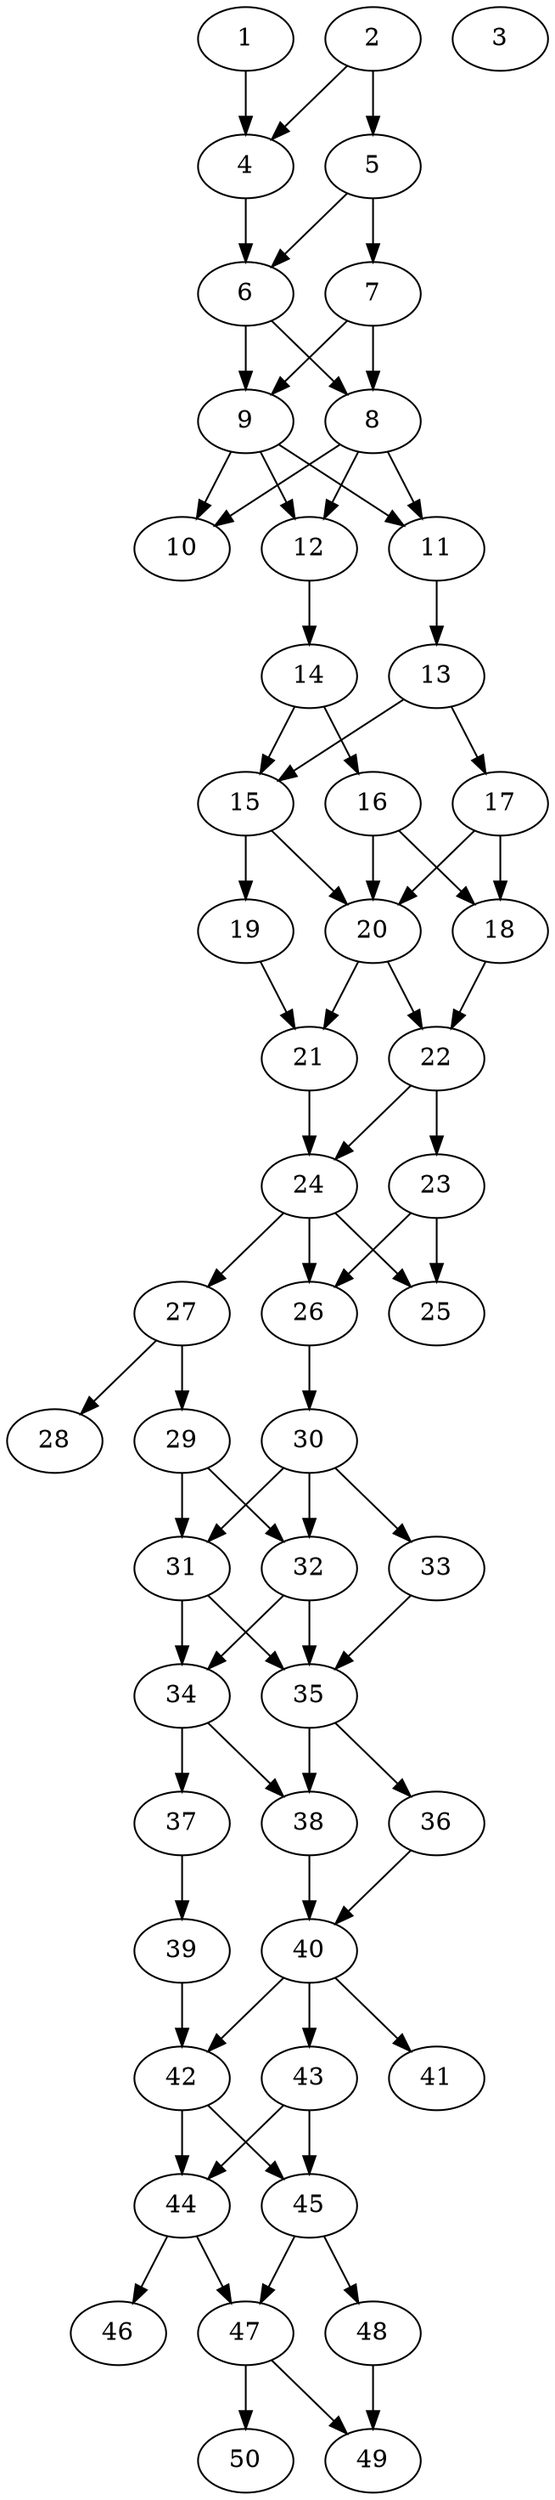 // DAG automatically generated by daggen at Thu Oct  3 14:07:56 2019
// ./daggen --dot -n 50 --ccr 0.3 --fat 0.3 --regular 0.7 --density 0.7 --mindata 5242880 --maxdata 52428800 
digraph G {
  1 [size="20626773", alpha="0.16", expect_size="6188032"] 
  1 -> 4 [size ="6188032"]
  2 [size="53964800", alpha="0.06", expect_size="16189440"] 
  2 -> 4 [size ="16189440"]
  2 -> 5 [size ="16189440"]
  3 [size="30624427", alpha="0.15", expect_size="9187328"] 
  4 [size="102287360", alpha="0.12", expect_size="30686208"] 
  4 -> 6 [size ="30686208"]
  5 [size="165034667", alpha="0.16", expect_size="49510400"] 
  5 -> 6 [size ="49510400"]
  5 -> 7 [size ="49510400"]
  6 [size="156119040", alpha="0.14", expect_size="46835712"] 
  6 -> 8 [size ="46835712"]
  6 -> 9 [size ="46835712"]
  7 [size="112319147", alpha="0.17", expect_size="33695744"] 
  7 -> 8 [size ="33695744"]
  7 -> 9 [size ="33695744"]
  8 [size="81001813", alpha="0.09", expect_size="24300544"] 
  8 -> 10 [size ="24300544"]
  8 -> 11 [size ="24300544"]
  8 -> 12 [size ="24300544"]
  9 [size="124573013", alpha="0.17", expect_size="37371904"] 
  9 -> 10 [size ="37371904"]
  9 -> 11 [size ="37371904"]
  9 -> 12 [size ="37371904"]
  10 [size="120934400", alpha="0.13", expect_size="36280320"] 
  11 [size="158699520", alpha="0.01", expect_size="47609856"] 
  11 -> 13 [size ="47609856"]
  12 [size="125552640", alpha="0.15", expect_size="37665792"] 
  12 -> 14 [size ="37665792"]
  13 [size="172943360", alpha="0.05", expect_size="51883008"] 
  13 -> 15 [size ="51883008"]
  13 -> 17 [size ="51883008"]
  14 [size="131211947", alpha="0.12", expect_size="39363584"] 
  14 -> 15 [size ="39363584"]
  14 -> 16 [size ="39363584"]
  15 [size="66164053", alpha="0.02", expect_size="19849216"] 
  15 -> 19 [size ="19849216"]
  15 -> 20 [size ="19849216"]
  16 [size="31996587", alpha="0.16", expect_size="9598976"] 
  16 -> 18 [size ="9598976"]
  16 -> 20 [size ="9598976"]
  17 [size="139933013", alpha="0.18", expect_size="41979904"] 
  17 -> 18 [size ="41979904"]
  17 -> 20 [size ="41979904"]
  18 [size="117582507", alpha="0.17", expect_size="35274752"] 
  18 -> 22 [size ="35274752"]
  19 [size="28938240", alpha="0.14", expect_size="8681472"] 
  19 -> 21 [size ="8681472"]
  20 [size="163730773", alpha="0.00", expect_size="49119232"] 
  20 -> 21 [size ="49119232"]
  20 -> 22 [size ="49119232"]
  21 [size="107410773", alpha="0.06", expect_size="32223232"] 
  21 -> 24 [size ="32223232"]
  22 [size="114831360", alpha="0.17", expect_size="34449408"] 
  22 -> 23 [size ="34449408"]
  22 -> 24 [size ="34449408"]
  23 [size="72782507", alpha="0.09", expect_size="21834752"] 
  23 -> 25 [size ="21834752"]
  23 -> 26 [size ="21834752"]
  24 [size="109957120", alpha="0.12", expect_size="32987136"] 
  24 -> 25 [size ="32987136"]
  24 -> 26 [size ="32987136"]
  24 -> 27 [size ="32987136"]
  25 [size="48827733", alpha="0.14", expect_size="14648320"] 
  26 [size="62924800", alpha="0.14", expect_size="18877440"] 
  26 -> 30 [size ="18877440"]
  27 [size="34867200", alpha="0.06", expect_size="10460160"] 
  27 -> 28 [size ="10460160"]
  27 -> 29 [size ="10460160"]
  28 [size="21957973", alpha="0.05", expect_size="6587392"] 
  29 [size="154654720", alpha="0.19", expect_size="46396416"] 
  29 -> 31 [size ="46396416"]
  29 -> 32 [size ="46396416"]
  30 [size="111199573", alpha="0.05", expect_size="33359872"] 
  30 -> 31 [size ="33359872"]
  30 -> 32 [size ="33359872"]
  30 -> 33 [size ="33359872"]
  31 [size="112315733", alpha="0.09", expect_size="33694720"] 
  31 -> 34 [size ="33694720"]
  31 -> 35 [size ="33694720"]
  32 [size="161157120", alpha="0.08", expect_size="48347136"] 
  32 -> 34 [size ="48347136"]
  32 -> 35 [size ="48347136"]
  33 [size="136922453", alpha="0.06", expect_size="41076736"] 
  33 -> 35 [size ="41076736"]
  34 [size="52770133", alpha="0.18", expect_size="15831040"] 
  34 -> 37 [size ="15831040"]
  34 -> 38 [size ="15831040"]
  35 [size="150790827", alpha="0.17", expect_size="45237248"] 
  35 -> 36 [size ="45237248"]
  35 -> 38 [size ="45237248"]
  36 [size="106693973", alpha="0.17", expect_size="32008192"] 
  36 -> 40 [size ="32008192"]
  37 [size="59118933", alpha="0.13", expect_size="17735680"] 
  37 -> 39 [size ="17735680"]
  38 [size="102915413", alpha="0.02", expect_size="30874624"] 
  38 -> 40 [size ="30874624"]
  39 [size="144315733", alpha="0.12", expect_size="43294720"] 
  39 -> 42 [size ="43294720"]
  40 [size="133140480", alpha="0.01", expect_size="39942144"] 
  40 -> 41 [size ="39942144"]
  40 -> 42 [size ="39942144"]
  40 -> 43 [size ="39942144"]
  41 [size="172840960", alpha="0.01", expect_size="51852288"] 
  42 [size="90074453", alpha="0.14", expect_size="27022336"] 
  42 -> 44 [size ="27022336"]
  42 -> 45 [size ="27022336"]
  43 [size="150200320", alpha="0.13", expect_size="45060096"] 
  43 -> 44 [size ="45060096"]
  43 -> 45 [size ="45060096"]
  44 [size="36833280", alpha="0.05", expect_size="11049984"] 
  44 -> 46 [size ="11049984"]
  44 -> 47 [size ="11049984"]
  45 [size="20995413", alpha="0.00", expect_size="6298624"] 
  45 -> 47 [size ="6298624"]
  45 -> 48 [size ="6298624"]
  46 [size="151377920", alpha="0.01", expect_size="45413376"] 
  47 [size="127924907", alpha="0.05", expect_size="38377472"] 
  47 -> 49 [size ="38377472"]
  47 -> 50 [size ="38377472"]
  48 [size="73099947", alpha="0.09", expect_size="21929984"] 
  48 -> 49 [size ="21929984"]
  49 [size="87005867", alpha="0.10", expect_size="26101760"] 
  50 [size="23821653", alpha="0.03", expect_size="7146496"] 
}
